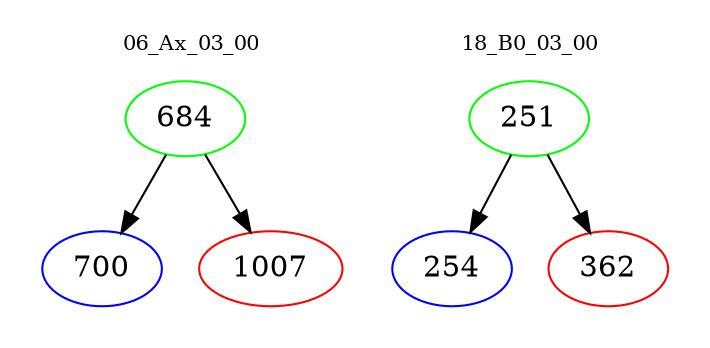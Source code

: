 digraph{
subgraph cluster_0 {
color = white
label = "06_Ax_03_00";
fontsize=10;
T0_684 [label="684", color="green"]
T0_684 -> T0_700 [color="black"]
T0_700 [label="700", color="blue"]
T0_684 -> T0_1007 [color="black"]
T0_1007 [label="1007", color="red"]
}
subgraph cluster_1 {
color = white
label = "18_B0_03_00";
fontsize=10;
T1_251 [label="251", color="green"]
T1_251 -> T1_254 [color="black"]
T1_254 [label="254", color="blue"]
T1_251 -> T1_362 [color="black"]
T1_362 [label="362", color="red"]
}
}
